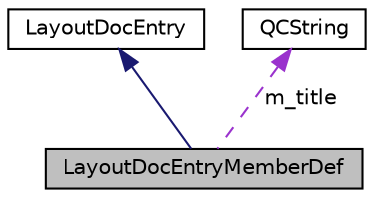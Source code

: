 digraph "LayoutDocEntryMemberDef"
{
 // INTERACTIVE_SVG=YES
 // LATEX_PDF_SIZE
  edge [fontname="Helvetica",fontsize="10",labelfontname="Helvetica",labelfontsize="10"];
  node [fontname="Helvetica",fontsize="10",shape=record];
  Node1 [label="LayoutDocEntryMemberDef",height=0.2,width=0.4,color="black", fillcolor="grey75", style="filled", fontcolor="black",tooltip="Represents of a member definition list with configurable title."];
  Node2 -> Node1 [dir="back",color="midnightblue",fontsize="10",style="solid",fontname="Helvetica"];
  Node2 [label="LayoutDocEntry",height=0.2,width=0.4,color="black", fillcolor="white", style="filled",URL="$d9/dba/struct_layout_doc_entry.html",tooltip="Base class representing a piece of a documentation page"];
  Node3 -> Node1 [dir="back",color="darkorchid3",fontsize="10",style="dashed",label=" m_title" ,fontname="Helvetica"];
  Node3 [label="QCString",height=0.2,width=0.4,color="black", fillcolor="white", style="filled",URL="$d9/d45/class_q_c_string.html",tooltip="This is an alternative implementation of QCString."];
}
